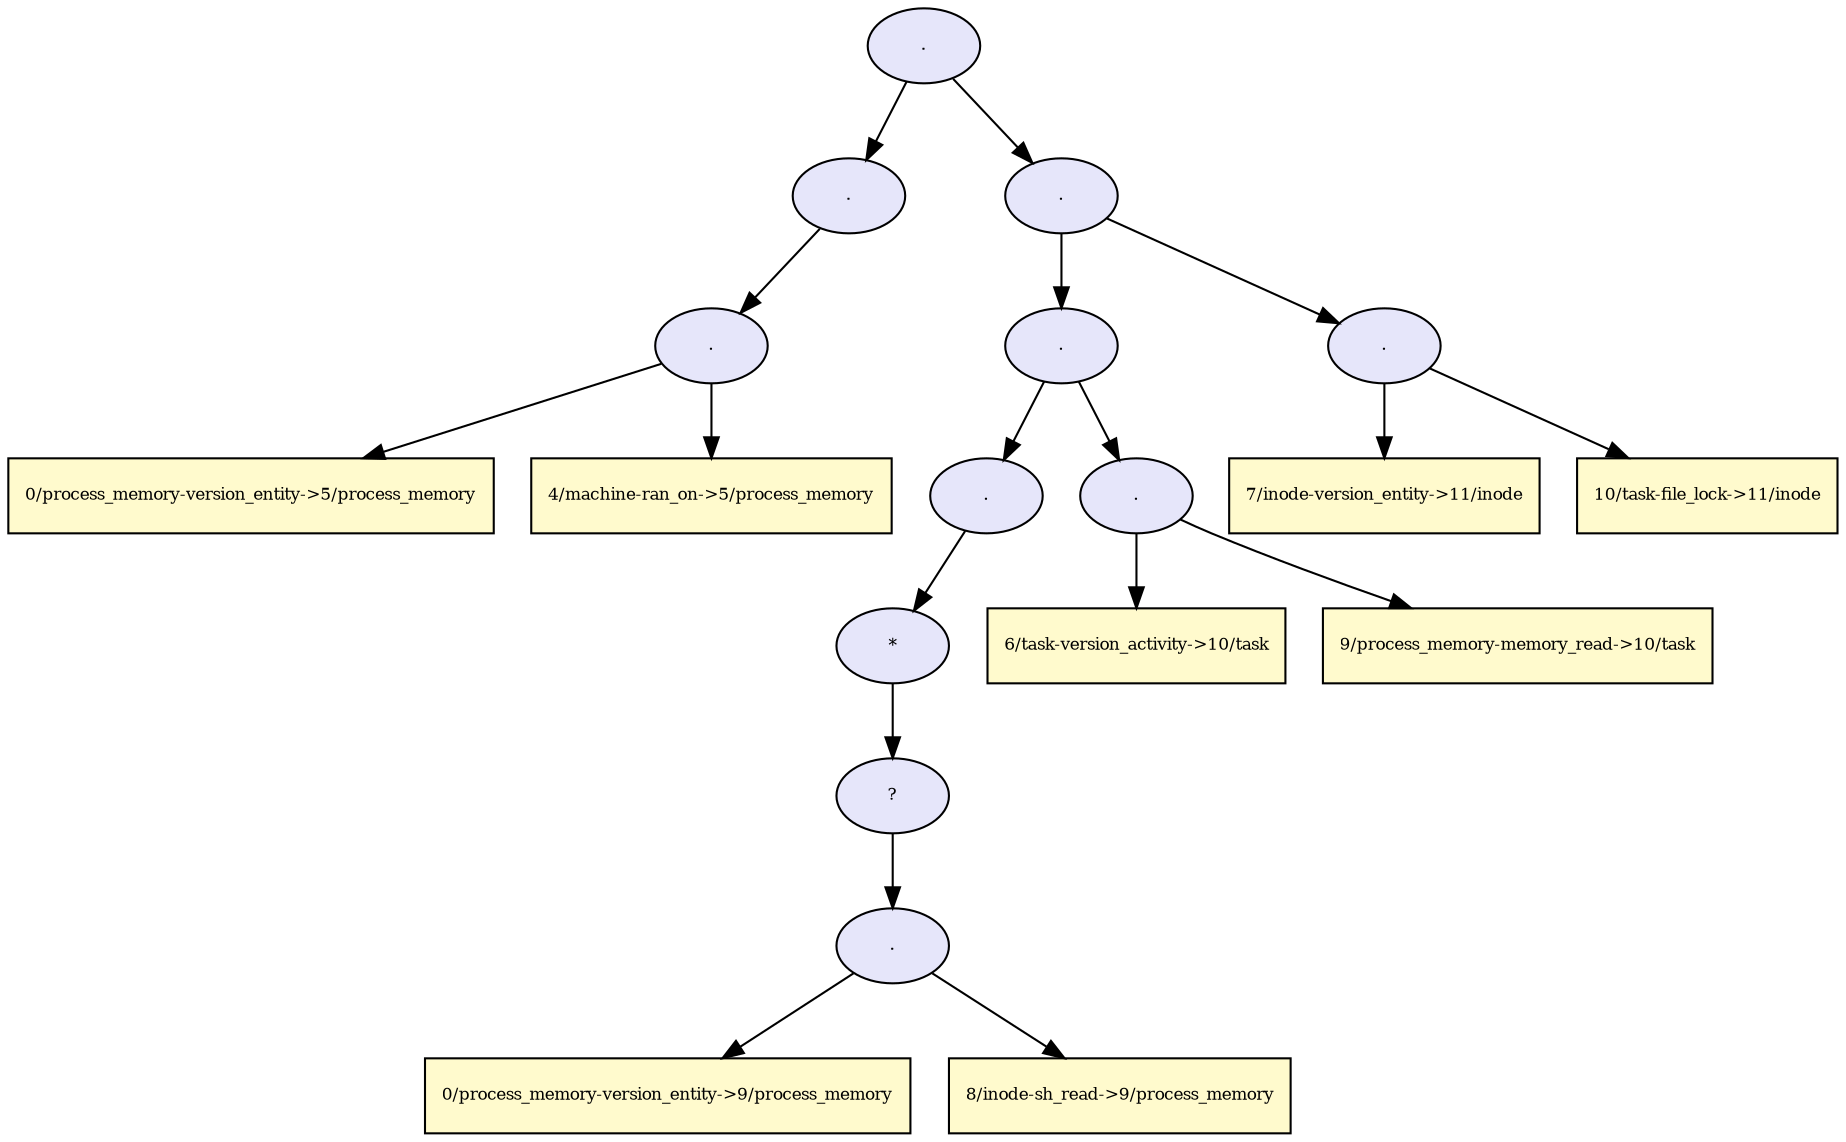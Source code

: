 digraph RGL__DirectedAdjacencyGraph {21[fontsize = 8,label = ".",shape = ellipse, fillcolor="#e6e6fa", style = filled]

21 -> 6[fontsize = 8, color="#000000"]

6[fontsize = 8,label = ".",shape = ellipse, fillcolor="#e6e6fa", style = filled]

6 -> 5[fontsize = 8, color="#000000"]

5[fontsize = 8,label = ".",shape = ellipse, fillcolor="#e6e6fa", style = filled]

5 -> 3[fontsize = 8, color="#000000"]

3[fontsize = 8,label = "0/process_memory-version_entity->5/process_memory",shape = rectangle, fillcolor="#fffacd", style = filled]

5 -> 4[fontsize = 8, color="#000000"]

4[fontsize = 8,label = "4/machine-ran_on->5/process_memory",shape = rectangle, fillcolor="#fffacd", style = filled]

21 -> 20[fontsize = 8, color="#000000"]

20[fontsize = 8,label = ".",shape = ellipse, fillcolor="#e6e6fa", style = filled]

20 -> 16[fontsize = 8, color="#000000"]

16[fontsize = 8,label = ".",shape = ellipse, fillcolor="#e6e6fa", style = filled]

16 -> 12[fontsize = 8, color="#000000"]

12[fontsize = 8,label = ".",shape = ellipse, fillcolor="#e6e6fa", style = filled]

12 -> 11[fontsize = 8, color="#000000"]

11[fontsize = 8,label = "*",shape = ellipse, fillcolor="#e6e6fa", style = filled]

11 -> 10[fontsize = 8, color="#000000"]

10[fontsize = 8,label = "?",shape = ellipse, fillcolor="#e6e6fa", style = filled]

10 -> 9[fontsize = 8, color="#000000"]

9[fontsize = 8,label = ".",shape = ellipse, fillcolor="#e6e6fa", style = filled]

9 -> 7[fontsize = 8, color="#000000"]

7[fontsize = 8,label = "0/process_memory-version_entity->9/process_memory",shape = rectangle, fillcolor="#fffacd", style = filled]

9 -> 8[fontsize = 8, color="#000000"]

8[fontsize = 8,label = "8/inode-sh_read->9/process_memory",shape = rectangle, fillcolor="#fffacd", style = filled]

16 -> 15[fontsize = 8, color="#000000"]

15[fontsize = 8,label = ".",shape = ellipse, fillcolor="#e6e6fa", style = filled]

15 -> 13[fontsize = 8, color="#000000"]

13[fontsize = 8,label = "6/task-version_activity->10/task",shape = rectangle, fillcolor="#fffacd", style = filled]

15 -> 14[fontsize = 8, color="#000000"]

14[fontsize = 8,label = "9/process_memory-memory_read->10/task",shape = rectangle, fillcolor="#fffacd", style = filled]

20 -> 19[fontsize = 8, color="#000000"]

19[fontsize = 8,label = ".",shape = ellipse, fillcolor="#e6e6fa", style = filled]

19 -> 17[fontsize = 8, color="#000000"]

17[fontsize = 8,label = "7/inode-version_entity->11/inode",shape = rectangle, fillcolor="#fffacd", style = filled]

19 -> 18[fontsize = 8, color="#000000"]

18[fontsize = 8,label = "10/task-file_lock->11/inode",shape = rectangle, fillcolor="#fffacd", style = filled]

}